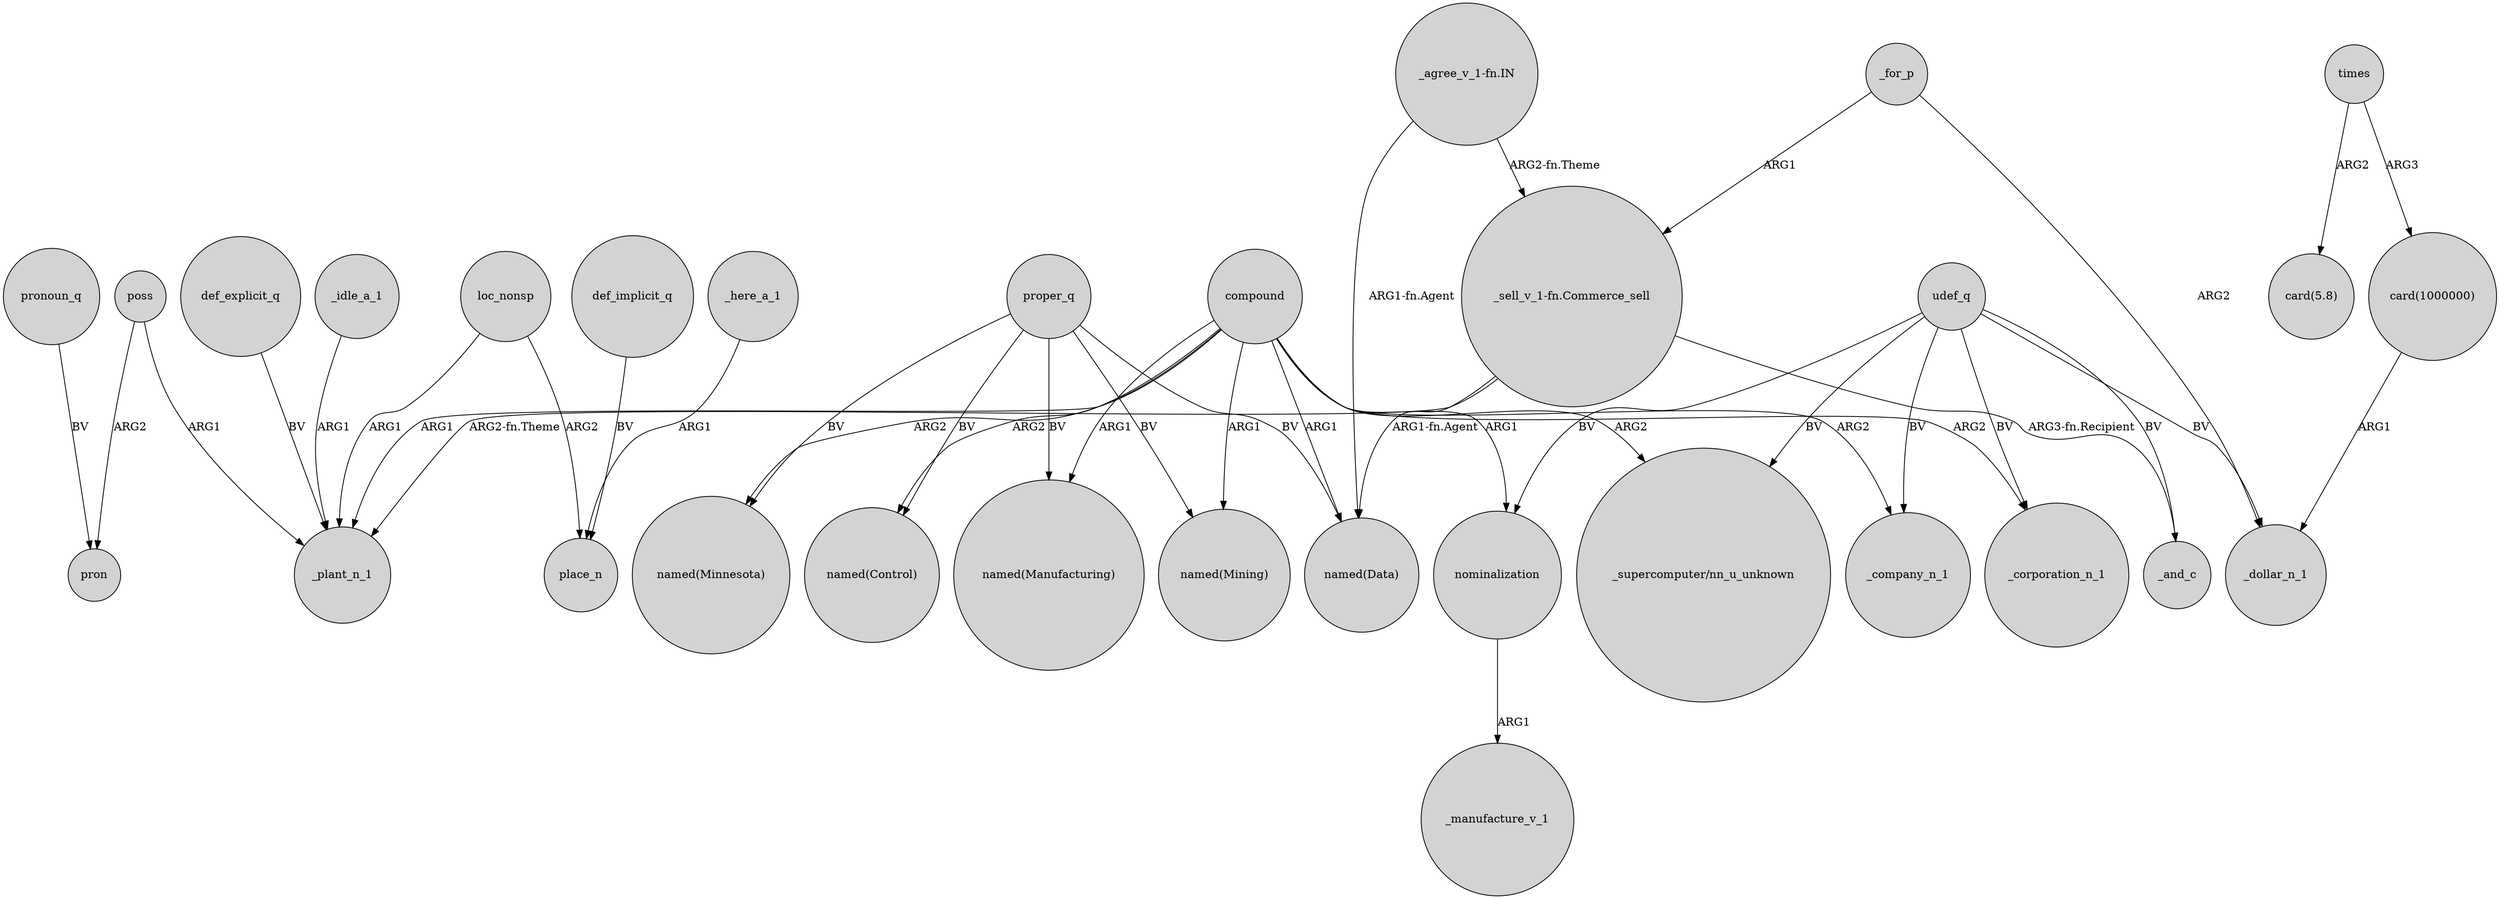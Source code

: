 digraph {
	node [shape=circle style=filled]
	poss -> _plant_n_1 [label=ARG1]
	"card(1000000)" -> _dollar_n_1 [label=ARG1]
	def_explicit_q -> _plant_n_1 [label=BV]
	_here_a_1 -> place_n [label=ARG1]
	poss -> pron [label=ARG2]
	loc_nonsp -> _plant_n_1 [label=ARG1]
	_for_p -> _dollar_n_1 [label=ARG2]
	compound -> "named(Control)" [label=ARG2]
	compound -> "named(Manufacturing)" [label=ARG1]
	compound -> _company_n_1 [label=ARG2]
	compound -> _corporation_n_1 [label=ARG2]
	nominalization -> _manufacture_v_1 [label=ARG1]
	proper_q -> "named(Control)" [label=BV]
	def_implicit_q -> place_n [label=BV]
	compound -> _plant_n_1 [label=ARG1]
	proper_q -> "named(Minnesota)" [label=BV]
	times -> "card(5.8)" [label=ARG2]
	pronoun_q -> pron [label=BV]
	udef_q -> _corporation_n_1 [label=BV]
	proper_q -> "named(Data)" [label=BV]
	"_sell_v_1-fn.Commerce_sell" -> _plant_n_1 [label="ARG2-fn.Theme"]
	_idle_a_1 -> _plant_n_1 [label=ARG1]
	proper_q -> "named(Manufacturing)" [label=BV]
	times -> "card(1000000)" [label=ARG3]
	compound -> "named(Data)" [label=ARG1]
	"_agree_v_1-fn.IN" -> "_sell_v_1-fn.Commerce_sell" [label="ARG2-fn.Theme"]
	_for_p -> "_sell_v_1-fn.Commerce_sell" [label=ARG1]
	udef_q -> nominalization [label=BV]
	compound -> "named(Minnesota)" [label=ARG2]
	compound -> "named(Mining)" [label=ARG1]
	loc_nonsp -> place_n [label=ARG2]
	udef_q -> "_supercomputer/nn_u_unknown" [label=BV]
	proper_q -> "named(Mining)" [label=BV]
	"_sell_v_1-fn.Commerce_sell" -> "named(Data)" [label="ARG1-fn.Agent"]
	compound -> "_supercomputer/nn_u_unknown" [label=ARG2]
	udef_q -> _and_c [label=BV]
	compound -> nominalization [label=ARG1]
	udef_q -> _company_n_1 [label=BV]
	"_agree_v_1-fn.IN" -> "named(Data)" [label="ARG1-fn.Agent"]
	udef_q -> _dollar_n_1 [label=BV]
	"_sell_v_1-fn.Commerce_sell" -> _and_c [label="ARG3-fn.Recipient"]
}
